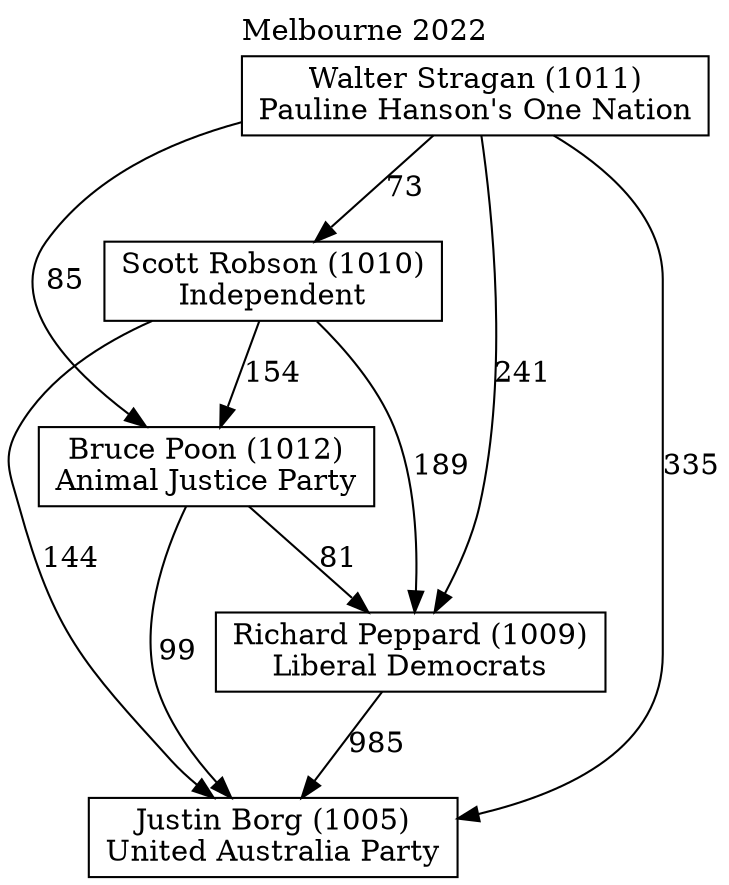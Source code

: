// House preference flow
digraph "Justin Borg (1005)_Melbourne_2022" {
	graph [label="Melbourne 2022" labelloc=t mclimit=10]
	node [shape=box]
	"Justin Borg (1005)" [label="Justin Borg (1005)
United Australia Party"]
	"Richard Peppard (1009)" [label="Richard Peppard (1009)
Liberal Democrats"]
	"Bruce Poon (1012)" [label="Bruce Poon (1012)
Animal Justice Party"]
	"Scott Robson (1010)" [label="Scott Robson (1010)
Independent"]
	"Walter Stragan (1011)" [label="Walter Stragan (1011)
Pauline Hanson's One Nation"]
	"Richard Peppard (1009)" -> "Justin Borg (1005)" [label=985]
	"Bruce Poon (1012)" -> "Richard Peppard (1009)" [label=81]
	"Scott Robson (1010)" -> "Bruce Poon (1012)" [label=154]
	"Walter Stragan (1011)" -> "Scott Robson (1010)" [label=73]
	"Bruce Poon (1012)" -> "Justin Borg (1005)" [label=99]
	"Scott Robson (1010)" -> "Justin Borg (1005)" [label=144]
	"Walter Stragan (1011)" -> "Justin Borg (1005)" [label=335]
	"Walter Stragan (1011)" -> "Bruce Poon (1012)" [label=85]
	"Scott Robson (1010)" -> "Richard Peppard (1009)" [label=189]
	"Walter Stragan (1011)" -> "Richard Peppard (1009)" [label=241]
}
